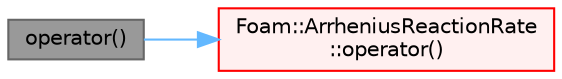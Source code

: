 digraph "operator()"
{
 // LATEX_PDF_SIZE
  bgcolor="transparent";
  edge [fontname=Helvetica,fontsize=10,labelfontname=Helvetica,labelfontsize=10];
  node [fontname=Helvetica,fontsize=10,shape=box,height=0.2,width=0.4];
  rankdir="LR";
  Node1 [id="Node000001",label="operator()",height=0.2,width=0.4,color="gray40", fillcolor="grey60", style="filled", fontcolor="black",tooltip=" "];
  Node1 -> Node2 [id="edge1_Node000001_Node000002",color="steelblue1",style="solid",tooltip=" "];
  Node2 [id="Node000002",label="Foam::ArrheniusReactionRate\l::operator()",height=0.2,width=0.4,color="red", fillcolor="#FFF0F0", style="filled",URL="$classFoam_1_1ArrheniusReactionRate.html#a6b13805098b231a4c9079b9030b2738c",tooltip=" "];
}
